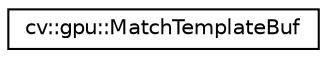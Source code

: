 digraph "Graphical Class Hierarchy"
{
 // LATEX_PDF_SIZE
  edge [fontname="Helvetica",fontsize="10",labelfontname="Helvetica",labelfontsize="10"];
  node [fontname="Helvetica",fontsize="10",shape=record];
  rankdir="LR";
  Node0 [label="cv::gpu::MatchTemplateBuf",height=0.2,width=0.4,color="black", fillcolor="white", style="filled",URL="$structcv_1_1gpu_1_1_match_template_buf.html",tooltip=" "];
}
